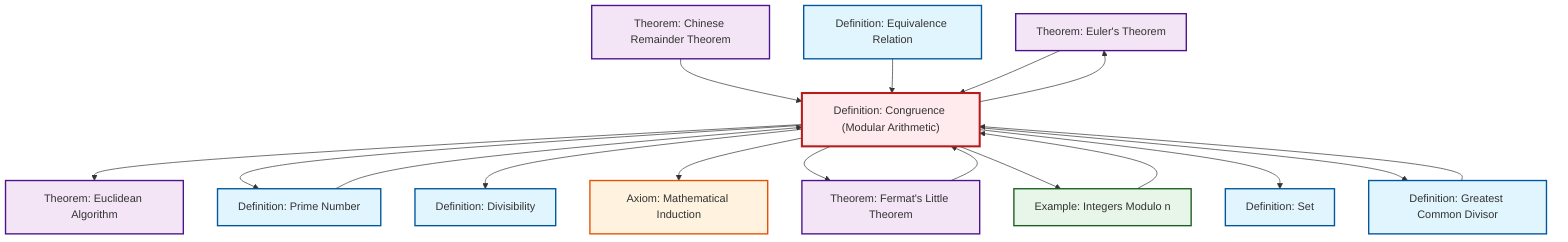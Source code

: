 graph TD
    classDef definition fill:#e1f5fe,stroke:#01579b,stroke-width:2px
    classDef theorem fill:#f3e5f5,stroke:#4a148c,stroke-width:2px
    classDef axiom fill:#fff3e0,stroke:#e65100,stroke-width:2px
    classDef example fill:#e8f5e9,stroke:#1b5e20,stroke-width:2px
    classDef current fill:#ffebee,stroke:#b71c1c,stroke-width:3px
    thm-euclidean-algorithm["Theorem: Euclidean Algorithm"]:::theorem
    thm-euler["Theorem: Euler's Theorem"]:::theorem
    ex-quotient-integers-mod-n["Example: Integers Modulo n"]:::example
    def-prime["Definition: Prime Number"]:::definition
    thm-fermat-little["Theorem: Fermat's Little Theorem"]:::theorem
    thm-chinese-remainder["Theorem: Chinese Remainder Theorem"]:::theorem
    def-congruence["Definition: Congruence (Modular Arithmetic)"]:::definition
    def-divisibility["Definition: Divisibility"]:::definition
    def-equivalence-relation["Definition: Equivalence Relation"]:::definition
    def-set["Definition: Set"]:::definition
    ax-induction["Axiom: Mathematical Induction"]:::axiom
    def-gcd["Definition: Greatest Common Divisor"]:::definition
    def-congruence --> thm-euclidean-algorithm
    ex-quotient-integers-mod-n --> def-congruence
    def-congruence --> def-prime
    thm-fermat-little --> def-congruence
    def-congruence --> def-divisibility
    def-congruence --> ax-induction
    def-prime --> def-congruence
    thm-chinese-remainder --> def-congruence
    def-congruence --> thm-euler
    def-congruence --> thm-fermat-little
    def-congruence --> ex-quotient-integers-mod-n
    def-congruence --> def-set
    def-gcd --> def-congruence
    def-equivalence-relation --> def-congruence
    def-congruence --> def-gcd
    thm-euler --> def-congruence
    class def-congruence current